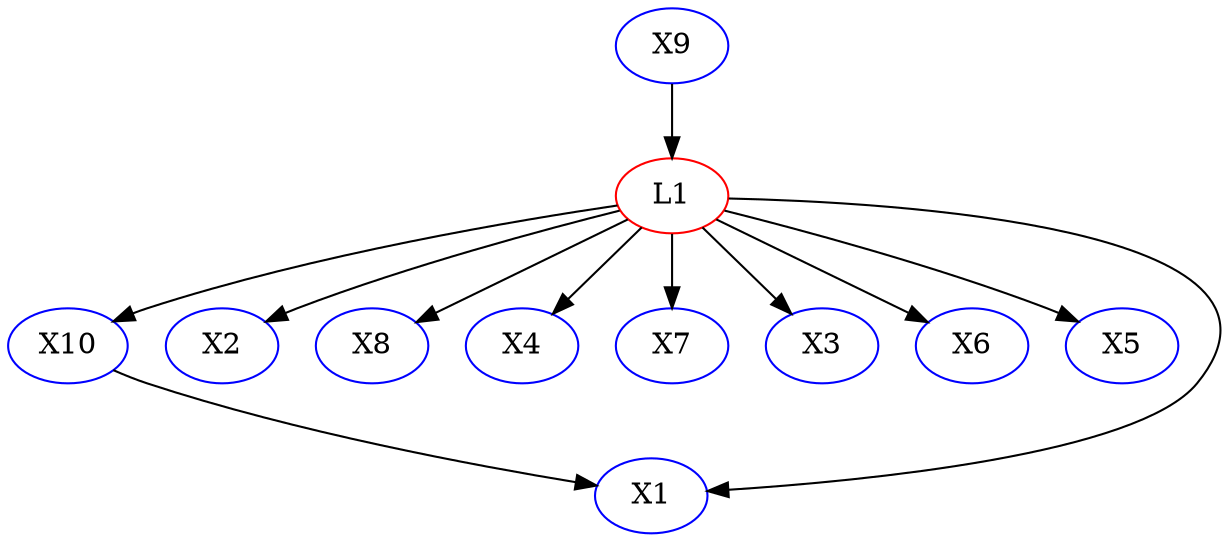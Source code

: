 digraph {
X10 [color = blue]; X2 [color = blue]; X9 [color = blue]; X8 [color = blue]; L1 [color = red]; X4 [color = blue]; X7 [color = blue]; X3 [color = blue]; X6 [color = blue]; X5 [color = blue]; X1 [color = blue]; 
subgraph Undirected {
edge [dir=none, color=black]
}

subgraph Directed {
edge [color=black]
L1 -> X4
L1 -> X2
X10 -> X1
L1 -> X10
L1 -> X1
L1 -> X3
L1 -> X5
L1 -> X7
X9 -> L1
L1 -> X8
L1 -> X6
}

}
